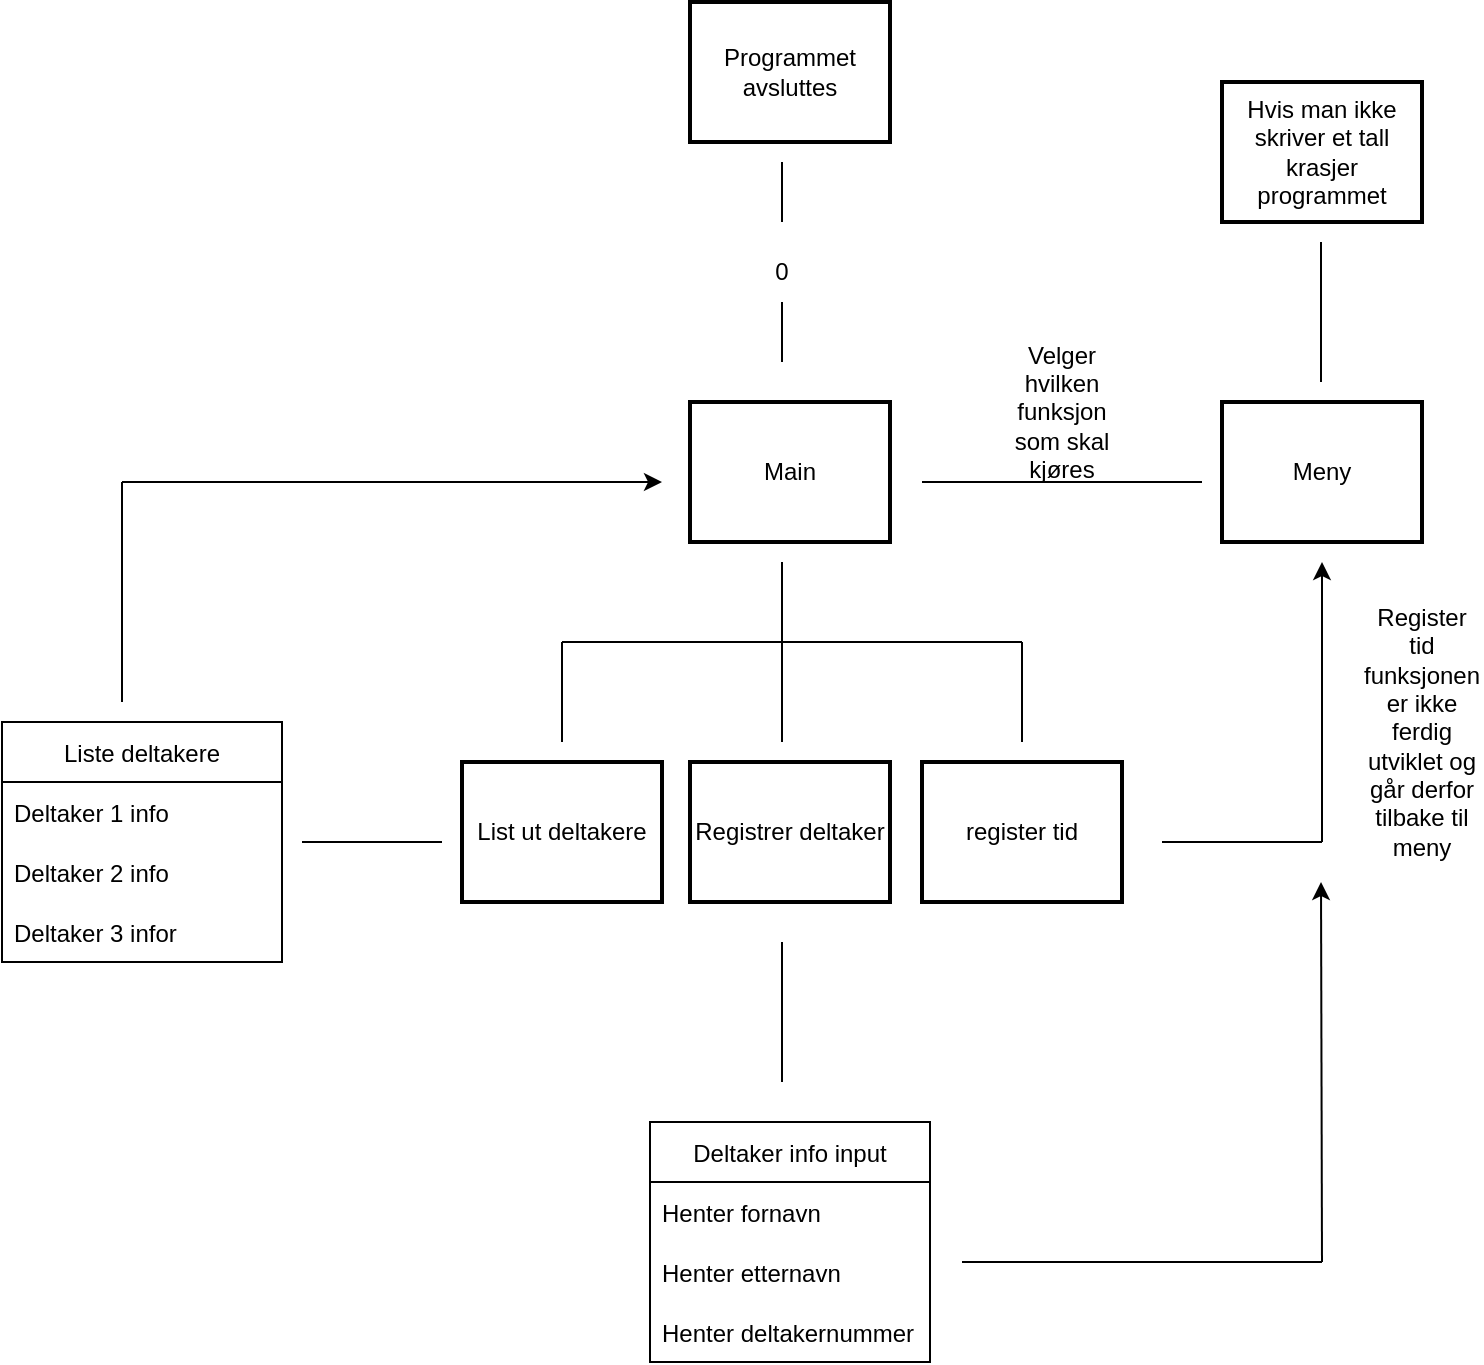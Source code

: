 <mxfile version="15.9.4" type="device"><diagram id="NDs0NzVTfeEKVasz13d9" name="Page-1"><mxGraphModel dx="1662" dy="839" grid="1" gridSize="10" guides="1" tooltips="1" connect="1" arrows="1" fold="1" page="1" pageScale="1" pageWidth="827" pageHeight="1169" math="0" shadow="0"><root><mxCell id="0"/><mxCell id="1" parent="0"/><mxCell id="a80Frhq1a-FjekdvzYAy-1" value="Main" style="strokeWidth=2;html=1;shape=mxgraph.lean_mapping.schedule;whiteSpace=wrap;align=center;" vertex="1" parent="1"><mxGeometry x="364" y="240" width="100" height="70" as="geometry"/></mxCell><mxCell id="a80Frhq1a-FjekdvzYAy-2" value="Meny" style="strokeWidth=2;html=1;shape=mxgraph.lean_mapping.schedule;whiteSpace=wrap;align=center;" vertex="1" parent="1"><mxGeometry x="630" y="240" width="100" height="70" as="geometry"/></mxCell><mxCell id="a80Frhq1a-FjekdvzYAy-3" value="" style="endArrow=none;html=1;rounded=0;" edge="1" parent="1"><mxGeometry width="50" height="50" relative="1" as="geometry"><mxPoint x="480" y="280" as="sourcePoint"/><mxPoint x="620" y="280" as="targetPoint"/></mxGeometry></mxCell><mxCell id="a80Frhq1a-FjekdvzYAy-4" value="" style="endArrow=none;html=1;rounded=0;" edge="1" parent="1"><mxGeometry width="50" height="50" relative="1" as="geometry"><mxPoint x="679.5" y="160" as="sourcePoint"/><mxPoint x="679.5" y="230" as="targetPoint"/></mxGeometry></mxCell><mxCell id="a80Frhq1a-FjekdvzYAy-5" value="Hvis man ikke skriver et tall krasjer programmet" style="strokeWidth=2;html=1;shape=mxgraph.lean_mapping.schedule;whiteSpace=wrap;align=center;" vertex="1" parent="1"><mxGeometry x="630" y="80" width="100" height="70" as="geometry"/></mxCell><mxCell id="a80Frhq1a-FjekdvzYAy-6" value="register tid" style="strokeWidth=2;html=1;shape=mxgraph.lean_mapping.schedule;whiteSpace=wrap;align=center;" vertex="1" parent="1"><mxGeometry x="480" y="420" width="100" height="70" as="geometry"/></mxCell><mxCell id="a80Frhq1a-FjekdvzYAy-7" value="Registrer deltaker" style="strokeWidth=2;html=1;shape=mxgraph.lean_mapping.schedule;whiteSpace=wrap;align=center;" vertex="1" parent="1"><mxGeometry x="364" y="420" width="100" height="70" as="geometry"/></mxCell><mxCell id="a80Frhq1a-FjekdvzYAy-8" value="List ut deltakere" style="strokeWidth=2;html=1;shape=mxgraph.lean_mapping.schedule;whiteSpace=wrap;align=center;" vertex="1" parent="1"><mxGeometry x="250" y="420" width="100" height="70" as="geometry"/></mxCell><mxCell id="a80Frhq1a-FjekdvzYAy-9" value="" style="endArrow=none;html=1;rounded=0;" edge="1" parent="1"><mxGeometry width="50" height="50" relative="1" as="geometry"><mxPoint x="410" y="190" as="sourcePoint"/><mxPoint x="410" y="220" as="targetPoint"/></mxGeometry></mxCell><mxCell id="a80Frhq1a-FjekdvzYAy-10" value="Programmet avsluttes" style="strokeWidth=2;html=1;shape=mxgraph.lean_mapping.schedule;whiteSpace=wrap;align=center;" vertex="1" parent="1"><mxGeometry x="364" y="40" width="100" height="70" as="geometry"/></mxCell><mxCell id="a80Frhq1a-FjekdvzYAy-11" value="0" style="text;html=1;strokeColor=none;fillColor=none;align=center;verticalAlign=middle;whiteSpace=wrap;rounded=0;" vertex="1" parent="1"><mxGeometry x="380" y="160" width="60" height="30" as="geometry"/></mxCell><mxCell id="a80Frhq1a-FjekdvzYAy-12" value="" style="endArrow=none;html=1;rounded=0;" edge="1" parent="1"><mxGeometry width="50" height="50" relative="1" as="geometry"><mxPoint x="410" y="120" as="sourcePoint"/><mxPoint x="410" y="150" as="targetPoint"/></mxGeometry></mxCell><mxCell id="a80Frhq1a-FjekdvzYAy-13" value="Velger hvilken funksjon som skal kjøres" style="text;html=1;strokeColor=none;fillColor=none;align=center;verticalAlign=middle;whiteSpace=wrap;rounded=0;" vertex="1" parent="1"><mxGeometry x="520" y="230" width="60" height="30" as="geometry"/></mxCell><mxCell id="a80Frhq1a-FjekdvzYAy-14" value="" style="endArrow=none;html=1;rounded=0;" edge="1" parent="1"><mxGeometry width="50" height="50" relative="1" as="geometry"><mxPoint x="410" y="360" as="sourcePoint"/><mxPoint x="410" y="320" as="targetPoint"/></mxGeometry></mxCell><mxCell id="a80Frhq1a-FjekdvzYAy-15" value="" style="endArrow=none;html=1;rounded=0;" edge="1" parent="1"><mxGeometry width="50" height="50" relative="1" as="geometry"><mxPoint x="300" y="360" as="sourcePoint"/><mxPoint x="530" y="360" as="targetPoint"/></mxGeometry></mxCell><mxCell id="a80Frhq1a-FjekdvzYAy-16" value="" style="endArrow=none;html=1;rounded=0;" edge="1" parent="1"><mxGeometry width="50" height="50" relative="1" as="geometry"><mxPoint x="300" y="410" as="sourcePoint"/><mxPoint x="300" y="360" as="targetPoint"/></mxGeometry></mxCell><mxCell id="a80Frhq1a-FjekdvzYAy-17" value="" style="endArrow=none;html=1;rounded=0;" edge="1" parent="1"><mxGeometry width="50" height="50" relative="1" as="geometry"><mxPoint x="410" y="410" as="sourcePoint"/><mxPoint x="410" y="360" as="targetPoint"/></mxGeometry></mxCell><mxCell id="a80Frhq1a-FjekdvzYAy-18" value="" style="endArrow=none;html=1;rounded=0;" edge="1" parent="1"><mxGeometry width="50" height="50" relative="1" as="geometry"><mxPoint x="530" y="410" as="sourcePoint"/><mxPoint x="530" y="360" as="targetPoint"/></mxGeometry></mxCell><mxCell id="a80Frhq1a-FjekdvzYAy-19" value="" style="endArrow=none;html=1;rounded=0;" edge="1" parent="1"><mxGeometry width="50" height="50" relative="1" as="geometry"><mxPoint x="680" y="460" as="sourcePoint"/><mxPoint x="600" y="460" as="targetPoint"/></mxGeometry></mxCell><mxCell id="a80Frhq1a-FjekdvzYAy-21" value="Register tid funksjonen er ikke ferdig utviklet og går derfor tilbake til meny" style="text;html=1;strokeColor=none;fillColor=none;align=center;verticalAlign=middle;whiteSpace=wrap;rounded=0;" vertex="1" parent="1"><mxGeometry x="700" y="390" width="60" height="30" as="geometry"/></mxCell><mxCell id="a80Frhq1a-FjekdvzYAy-23" value="Liste deltakere" style="swimlane;fontStyle=0;childLayout=stackLayout;horizontal=1;startSize=30;horizontalStack=0;resizeParent=1;resizeParentMax=0;resizeLast=0;collapsible=1;marginBottom=0;" vertex="1" parent="1"><mxGeometry x="20" y="400" width="140" height="120" as="geometry"/></mxCell><mxCell id="a80Frhq1a-FjekdvzYAy-24" value="Deltaker 1 info" style="text;strokeColor=none;fillColor=none;align=left;verticalAlign=middle;spacingLeft=4;spacingRight=4;overflow=hidden;points=[[0,0.5],[1,0.5]];portConstraint=eastwest;rotatable=0;" vertex="1" parent="a80Frhq1a-FjekdvzYAy-23"><mxGeometry y="30" width="140" height="30" as="geometry"/></mxCell><mxCell id="a80Frhq1a-FjekdvzYAy-25" value="Deltaker 2 info" style="text;strokeColor=none;fillColor=none;align=left;verticalAlign=middle;spacingLeft=4;spacingRight=4;overflow=hidden;points=[[0,0.5],[1,0.5]];portConstraint=eastwest;rotatable=0;" vertex="1" parent="a80Frhq1a-FjekdvzYAy-23"><mxGeometry y="60" width="140" height="30" as="geometry"/></mxCell><mxCell id="a80Frhq1a-FjekdvzYAy-26" value="Deltaker 3 infor" style="text;strokeColor=none;fillColor=none;align=left;verticalAlign=middle;spacingLeft=4;spacingRight=4;overflow=hidden;points=[[0,0.5],[1,0.5]];portConstraint=eastwest;rotatable=0;" vertex="1" parent="a80Frhq1a-FjekdvzYAy-23"><mxGeometry y="90" width="140" height="30" as="geometry"/></mxCell><mxCell id="a80Frhq1a-FjekdvzYAy-27" value="" style="endArrow=none;html=1;rounded=0;" edge="1" parent="1"><mxGeometry width="50" height="50" relative="1" as="geometry"><mxPoint x="170" y="460" as="sourcePoint"/><mxPoint x="240" y="460" as="targetPoint"/></mxGeometry></mxCell><mxCell id="a80Frhq1a-FjekdvzYAy-28" value="" style="endArrow=none;html=1;rounded=0;" edge="1" parent="1"><mxGeometry width="50" height="50" relative="1" as="geometry"><mxPoint x="80" y="280" as="sourcePoint"/><mxPoint x="80" y="390" as="targetPoint"/></mxGeometry></mxCell><mxCell id="a80Frhq1a-FjekdvzYAy-30" value="" style="endArrow=classic;html=1;rounded=0;" edge="1" parent="1"><mxGeometry width="50" height="50" relative="1" as="geometry"><mxPoint x="80" y="280" as="sourcePoint"/><mxPoint x="350" y="280" as="targetPoint"/></mxGeometry></mxCell><mxCell id="a80Frhq1a-FjekdvzYAy-31" value="" style="endArrow=classic;html=1;rounded=0;" edge="1" parent="1"><mxGeometry width="50" height="50" relative="1" as="geometry"><mxPoint x="680" y="460" as="sourcePoint"/><mxPoint x="680" y="320" as="targetPoint"/></mxGeometry></mxCell><mxCell id="a80Frhq1a-FjekdvzYAy-32" value="" style="endArrow=none;html=1;rounded=0;" edge="1" parent="1"><mxGeometry width="50" height="50" relative="1" as="geometry"><mxPoint x="410" y="580" as="sourcePoint"/><mxPoint x="410" y="510" as="targetPoint"/></mxGeometry></mxCell><mxCell id="a80Frhq1a-FjekdvzYAy-33" value="Deltaker info input" style="swimlane;fontStyle=0;childLayout=stackLayout;horizontal=1;startSize=30;horizontalStack=0;resizeParent=1;resizeParentMax=0;resizeLast=0;collapsible=1;marginBottom=0;" vertex="1" parent="1"><mxGeometry x="344" y="600" width="140" height="120" as="geometry"/></mxCell><mxCell id="a80Frhq1a-FjekdvzYAy-34" value="Henter fornavn" style="text;strokeColor=none;fillColor=none;align=left;verticalAlign=middle;spacingLeft=4;spacingRight=4;overflow=hidden;points=[[0,0.5],[1,0.5]];portConstraint=eastwest;rotatable=0;" vertex="1" parent="a80Frhq1a-FjekdvzYAy-33"><mxGeometry y="30" width="140" height="30" as="geometry"/></mxCell><mxCell id="a80Frhq1a-FjekdvzYAy-35" value="Henter etternavn" style="text;strokeColor=none;fillColor=none;align=left;verticalAlign=middle;spacingLeft=4;spacingRight=4;overflow=hidden;points=[[0,0.5],[1,0.5]];portConstraint=eastwest;rotatable=0;" vertex="1" parent="a80Frhq1a-FjekdvzYAy-33"><mxGeometry y="60" width="140" height="30" as="geometry"/></mxCell><mxCell id="a80Frhq1a-FjekdvzYAy-36" value="Henter deltakernummer" style="text;strokeColor=none;fillColor=none;align=left;verticalAlign=middle;spacingLeft=4;spacingRight=4;overflow=hidden;points=[[0,0.5],[1,0.5]];portConstraint=eastwest;rotatable=0;" vertex="1" parent="a80Frhq1a-FjekdvzYAy-33"><mxGeometry y="90" width="140" height="30" as="geometry"/></mxCell><mxCell id="a80Frhq1a-FjekdvzYAy-38" value="" style="endArrow=classic;html=1;rounded=0;" edge="1" parent="1"><mxGeometry width="50" height="50" relative="1" as="geometry"><mxPoint x="680" y="670" as="sourcePoint"/><mxPoint x="679.5" y="480" as="targetPoint"/></mxGeometry></mxCell><mxCell id="a80Frhq1a-FjekdvzYAy-39" value="" style="endArrow=none;html=1;rounded=0;" edge="1" parent="1"><mxGeometry width="50" height="50" relative="1" as="geometry"><mxPoint x="500" y="670" as="sourcePoint"/><mxPoint x="680" y="670" as="targetPoint"/></mxGeometry></mxCell></root></mxGraphModel></diagram></mxfile>